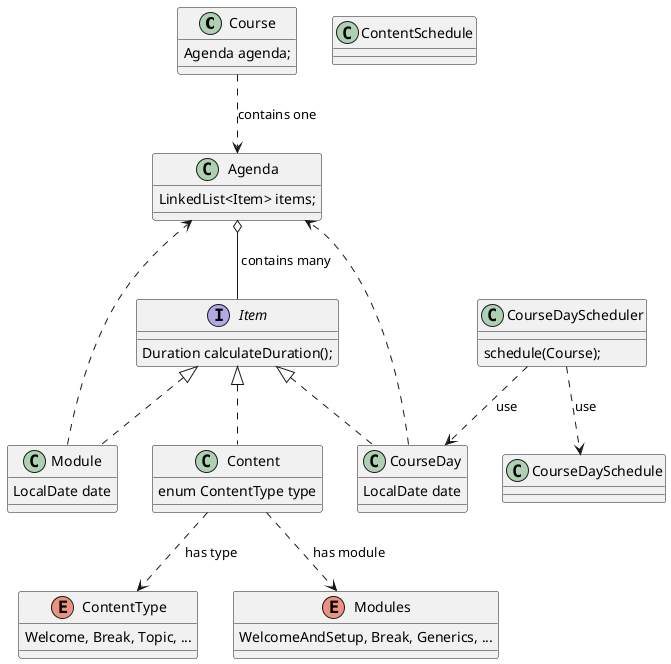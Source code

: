 @startuml
'https://plantuml.com/class-diagram

skinparam groupInheritance 1

scale 1.0

class Course {
  Agenda agenda;
}
class Agenda {
  LinkedList<Item> items;
}
interface Item {
  Duration calculateDuration();
}
class CourseDay implements Item {
  LocalDate date
}
class Module implements Item {
  LocalDate date
}
class Content implements Item {
  enum ContentType type
}
enum ContentType {
  Welcome, Break, Topic, ...
}
enum Modules {
  WelcomeAndSetup, Break, Generics, ...
}

class CourseDaySchedule {}
class ContentSchedule {}
class CourseDayScheduler {
  schedule(Course);
}

Course      ..>        Agenda       : "contains one"
CourseDay   ..>        Agenda
Module      ..>        Agenda
'Content     ..>        Agenda
Agenda      o--        Item         : " contains many"
'Item        <|..       CourseDay    : "realizes"
'Item        <|.[#red]. Module       : "realizes" <<deprecated>>
'Item        <|..       Content      : "realizes"
Content     ..>        ContentType  : " has type"
Content     ..>        Modules      : " has module"

CourseDayScheduler ..> CourseDay         : "use"
CourseDayScheduler ..> CourseDaySchedule : "use"

@enduml